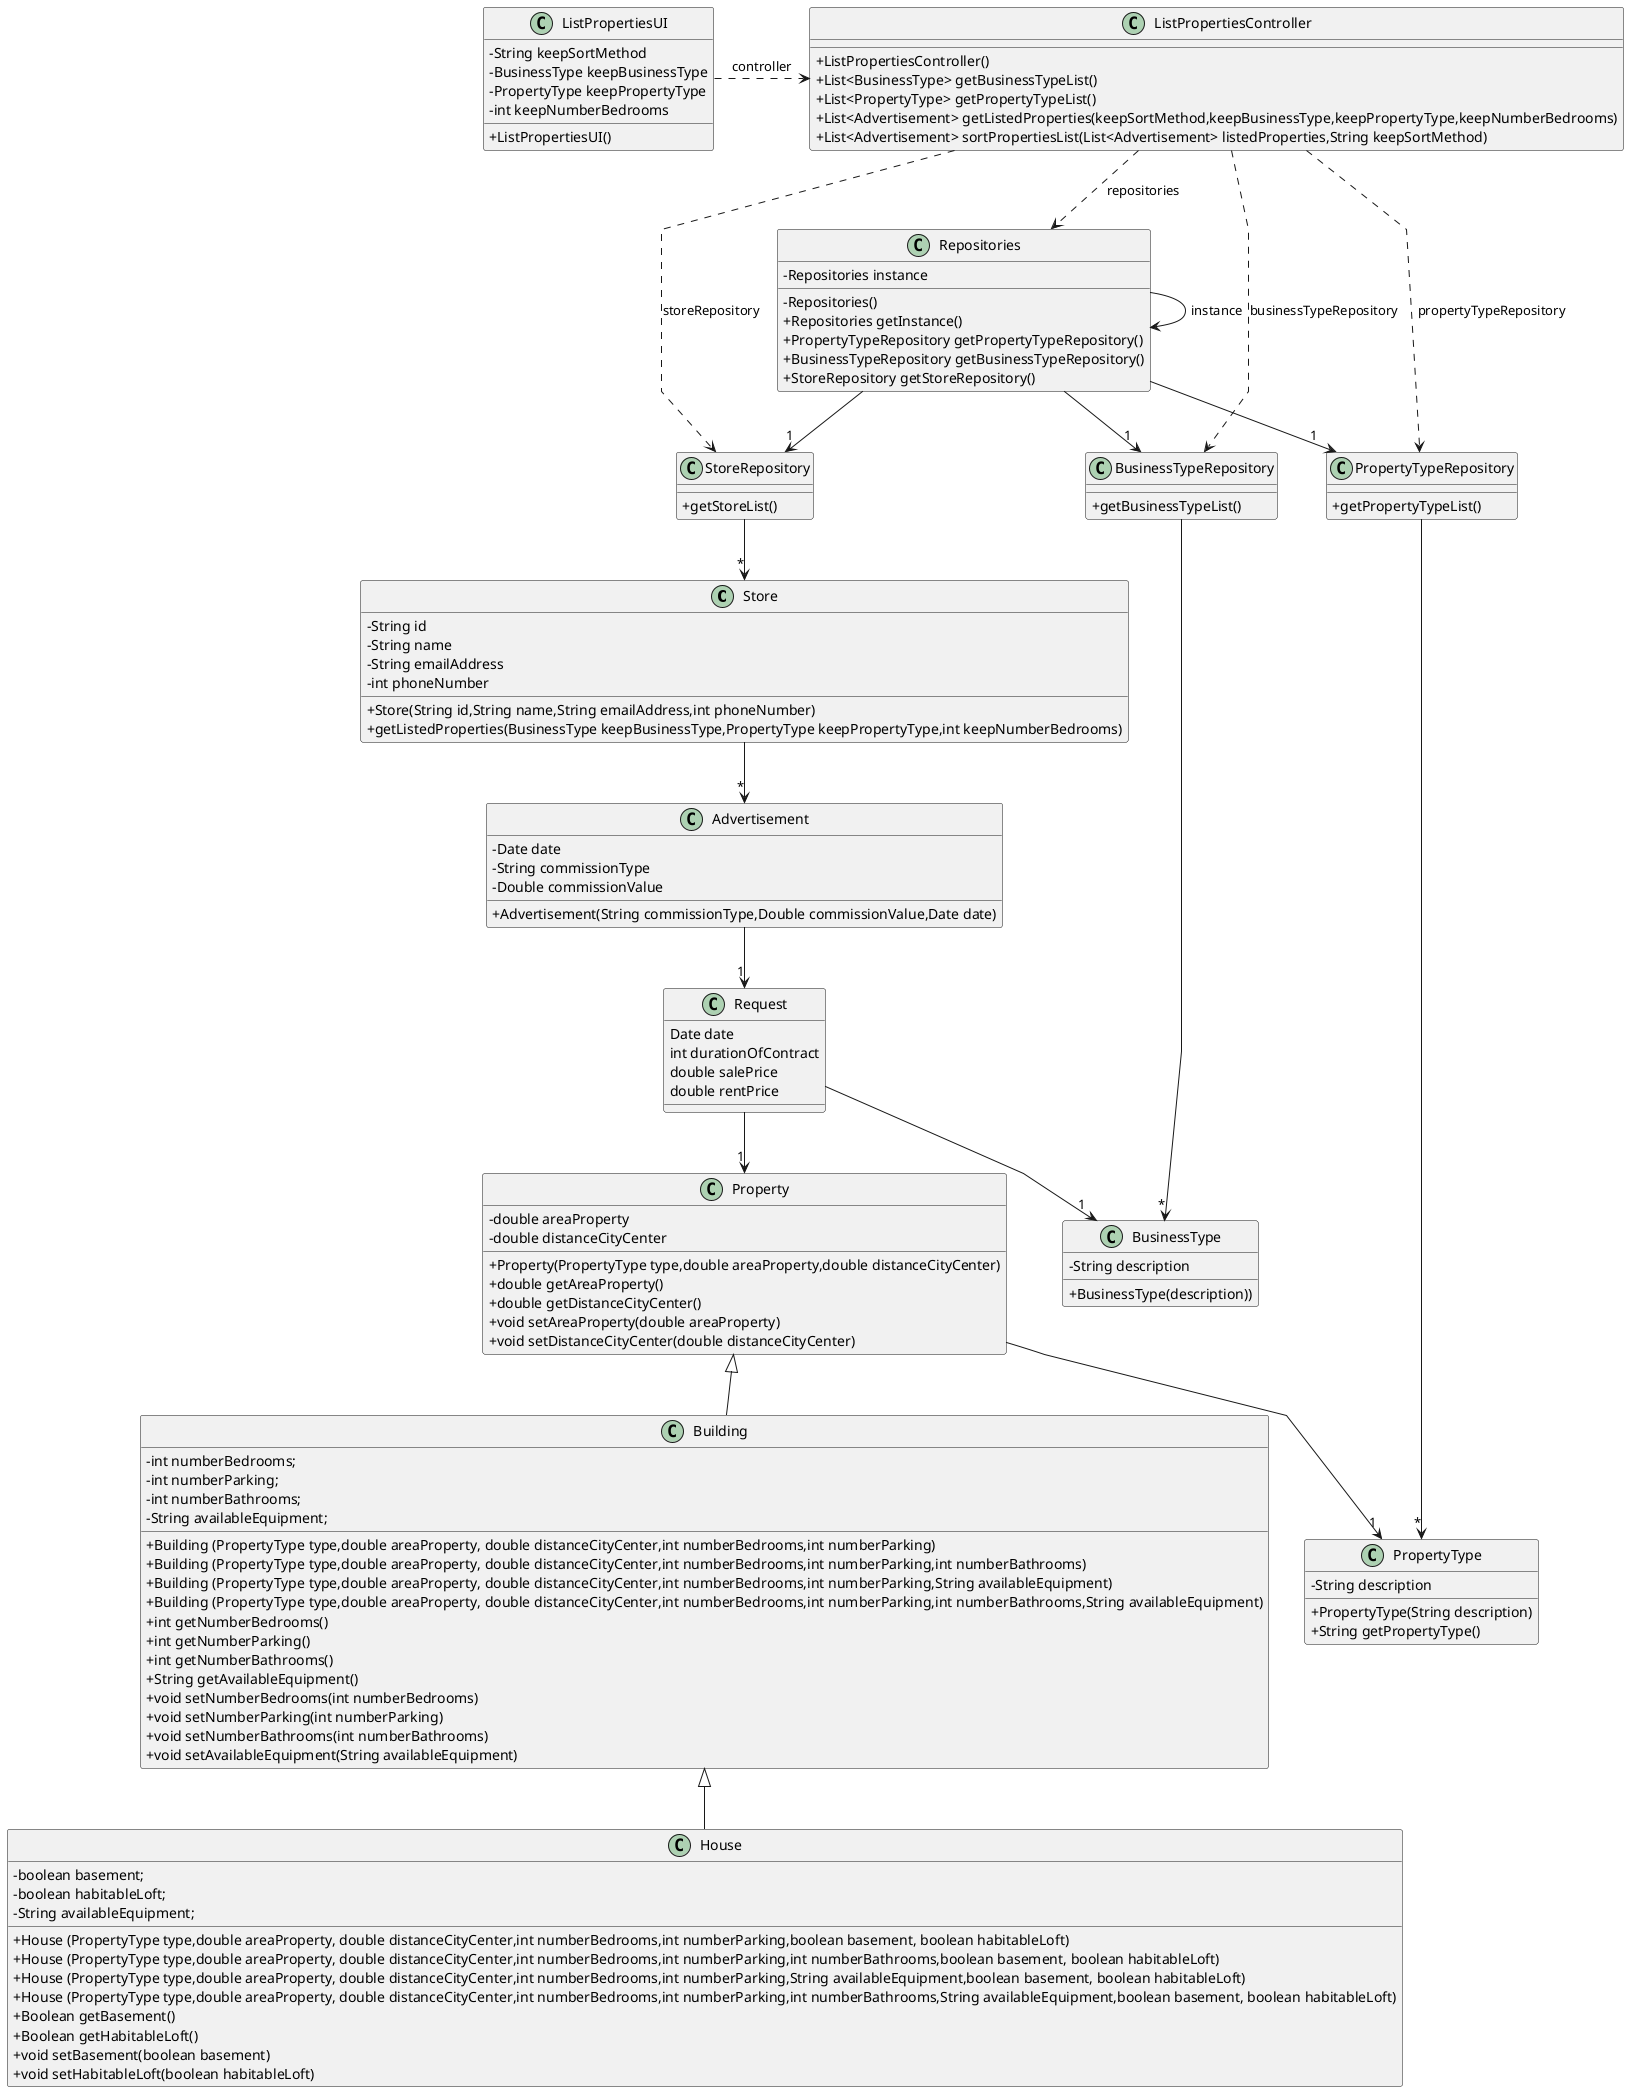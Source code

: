 @startuml
'skinparam monochrome true
skinparam packageStyle rectangle
skinparam shadowing false
skinparam linetype polyline
'skinparam linetype orto

skinparam classAttributeIconSize 0

'left to right direction

class Store {
        - String id
        - String name
        - String emailAddress
        - int phoneNumber
        +Store(String id,String name,String emailAddress,int phoneNumber)
        + getListedProperties(BusinessType keepBusinessType,PropertyType keepPropertyType,int keepNumberBedrooms)
}



class PropertyType {
    - String description

    + PropertyType(String description)
    +String getPropertyType()
}

class BusinessType {
    - String description

    +BusinessType(description))
}

class PropertyTypeRepository {
    + getPropertyTypeList()
}

class BusinessTypeRepository {
    + getBusinessTypeList()
}

class Repositories {
    - Repositories instance
    - Repositories()
    + Repositories getInstance()
    + PropertyTypeRepository getPropertyTypeRepository()
    + BusinessTypeRepository getBusinessTypeRepository()
    + StoreRepository getStoreRepository()
}

class ListPropertiesController {
    + ListPropertiesController()
    + List<BusinessType> getBusinessTypeList()
    +  List<PropertyType> getPropertyTypeList()
    + List<Advertisement> getListedProperties(keepSortMethod,keepBusinessType,keepPropertyType,keepNumberBedrooms)
    + List<Advertisement> sortPropertiesList(List<Advertisement> listedProperties,String keepSortMethod)
}

class StoreRepository {
    + getStoreList()
}


class ListPropertiesUI {
    - String keepSortMethod
    - BusinessType keepBusinessType
    - PropertyType keepPropertyType
    - int keepNumberBedrooms
    + ListPropertiesUI()
}

class Advertisement{
    - Date date
    - String commissionType
    - Double commissionValue
    +Advertisement(String commissionType,Double commissionValue,Date date)
}

class Property{

    -double areaProperty
    -double distanceCityCenter
    +Property(PropertyType type,double areaProperty,double distanceCityCenter)
    + double getAreaProperty()
    + double getDistanceCityCenter()
    + void setAreaProperty(double areaProperty)
    + void setDistanceCityCenter(double distanceCityCenter)
}

class Building{
    -int numberBedrooms;
    -int numberParking;
    -int numberBathrooms;
    -String availableEquipment;
    +Building (PropertyType type,double areaProperty, double distanceCityCenter,int numberBedrooms,int numberParking)
    +Building (PropertyType type,double areaProperty, double distanceCityCenter,int numberBedrooms,int numberParking,int numberBathrooms)
    + Building (PropertyType type,double areaProperty, double distanceCityCenter,int numberBedrooms,int numberParking,String availableEquipment)
    +Building (PropertyType type,double areaProperty, double distanceCityCenter,int numberBedrooms,int numberParking,int numberBathrooms,String availableEquipment)
    +int getNumberBedrooms()
    + int getNumberParking()
    + int getNumberBathrooms()
    + String getAvailableEquipment()
    + void setNumberBedrooms(int numberBedrooms)
    + void setNumberParking(int numberParking)
    + void setNumberBathrooms(int numberBathrooms)
    + void setAvailableEquipment(String availableEquipment)

}

class House{
    -boolean basement;
    -boolean habitableLoft;
    -String availableEquipment;
    +House (PropertyType type,double areaProperty, double distanceCityCenter,int numberBedrooms,int numberParking,boolean basement, boolean habitableLoft)
    +House (PropertyType type,double areaProperty, double distanceCityCenter,int numberBedrooms,int numberParking,int numberBathrooms,boolean basement, boolean habitableLoft)
    + House (PropertyType type,double areaProperty, double distanceCityCenter,int numberBedrooms,int numberParking,String availableEquipment,boolean basement, boolean habitableLoft)
    +House (PropertyType type,double areaProperty, double distanceCityCenter,int numberBedrooms,int numberParking,int numberBathrooms,String availableEquipment,boolean basement, boolean habitableLoft)
    + Boolean getBasement()
    + Boolean getHabitableLoft()
    + void setBasement(boolean basement)
    + void setHabitableLoft(boolean habitableLoft)
}

class Request{
    Date date
    int durationOfContract
    double salePrice
    double rentPrice
}


Repositories --> Repositories : instance
ListPropertiesUI .> ListPropertiesController: controller

ListPropertiesController .> Repositories : repositories

Repositories --> "1" PropertyTypeRepository
Repositories --> "1" BusinessTypeRepository
Repositories --> "1" StoreRepository

ListPropertiesController ...> StoreRepository:storeRepository
ListPropertiesController ...> BusinessTypeRepository : businessTypeRepository
ListPropertiesController ...> PropertyTypeRepository : propertyTypeRepository

BusinessTypeRepository --> "*" BusinessType
PropertyTypeRepository --> "*" PropertyType
StoreRepository --> "*" Store

Store --> "*" Advertisement

Advertisement --> "1" Request

Request --> "1"Property

Request --> "1" BusinessType

Property <|-- Building

Property --> "1"PropertyType

Building <|-- House


@enduml